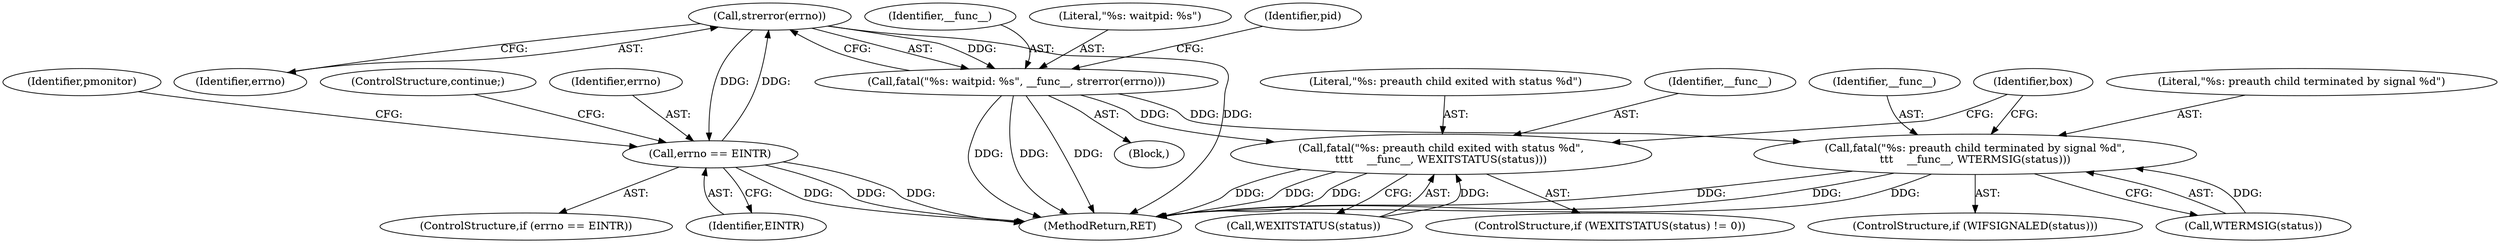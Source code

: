 digraph "0_src_3095060f479b86288e31c79ecbc5131a66bcd2f9_11@API" {
"1000213" [label="(Call,strerror(errno))"];
"1000200" [label="(Call,errno == EINTR)"];
"1000213" [label="(Call,strerror(errno))"];
"1000210" [label="(Call,fatal(\"%s: waitpid: %s\", __func__, strerror(errno)))"];
"1000233" [label="(Call,fatal(\"%s: preauth child exited with status %d\",\n\t\t\t\t    __func__, WEXITSTATUS(status)))"];
"1000242" [label="(Call,fatal(\"%s: preauth child terminated by signal %d\",\n\t\t\t    __func__, WTERMSIG(status)))"];
"1000198" [label="(Block,)"];
"1000199" [label="(ControlStructure,if (errno == EINTR))"];
"1000280" [label="(MethodReturn,RET)"];
"1000212" [label="(Identifier,__func__)"];
"1000211" [label="(Literal,\"%s: waitpid: %s\")"];
"1000200" [label="(Call,errno == EINTR)"];
"1000193" [label="(Identifier,pid)"];
"1000234" [label="(Literal,\"%s: preauth child exited with status %d\")"];
"1000214" [label="(Identifier,errno)"];
"1000235" [label="(Identifier,__func__)"];
"1000213" [label="(Call,strerror(errno))"];
"1000242" [label="(Call,fatal(\"%s: preauth child terminated by signal %d\",\n\t\t\t    __func__, WTERMSIG(status)))"];
"1000233" [label="(Call,fatal(\"%s: preauth child exited with status %d\",\n\t\t\t\t    __func__, WEXITSTATUS(status)))"];
"1000202" [label="(Identifier,EINTR)"];
"1000201" [label="(Identifier,errno)"];
"1000239" [label="(ControlStructure,if (WIFSIGNALED(status)))"];
"1000206" [label="(Identifier,pmonitor)"];
"1000245" [label="(Call,WTERMSIG(status))"];
"1000244" [label="(Identifier,__func__)"];
"1000203" [label="(ControlStructure,continue;)"];
"1000236" [label="(Call,WEXITSTATUS(status))"];
"1000249" [label="(Identifier,box)"];
"1000243" [label="(Literal,\"%s: preauth child terminated by signal %d\")"];
"1000228" [label="(ControlStructure,if (WEXITSTATUS(status) != 0))"];
"1000210" [label="(Call,fatal(\"%s: waitpid: %s\", __func__, strerror(errno)))"];
"1000213" -> "1000210"  [label="AST: "];
"1000213" -> "1000214"  [label="CFG: "];
"1000214" -> "1000213"  [label="AST: "];
"1000210" -> "1000213"  [label="CFG: "];
"1000213" -> "1000280"  [label="DDG: "];
"1000213" -> "1000200"  [label="DDG: "];
"1000213" -> "1000210"  [label="DDG: "];
"1000200" -> "1000213"  [label="DDG: "];
"1000200" -> "1000199"  [label="AST: "];
"1000200" -> "1000202"  [label="CFG: "];
"1000201" -> "1000200"  [label="AST: "];
"1000202" -> "1000200"  [label="AST: "];
"1000203" -> "1000200"  [label="CFG: "];
"1000206" -> "1000200"  [label="CFG: "];
"1000200" -> "1000280"  [label="DDG: "];
"1000200" -> "1000280"  [label="DDG: "];
"1000200" -> "1000280"  [label="DDG: "];
"1000210" -> "1000198"  [label="AST: "];
"1000211" -> "1000210"  [label="AST: "];
"1000212" -> "1000210"  [label="AST: "];
"1000193" -> "1000210"  [label="CFG: "];
"1000210" -> "1000280"  [label="DDG: "];
"1000210" -> "1000280"  [label="DDG: "];
"1000210" -> "1000280"  [label="DDG: "];
"1000210" -> "1000233"  [label="DDG: "];
"1000210" -> "1000242"  [label="DDG: "];
"1000233" -> "1000228"  [label="AST: "];
"1000233" -> "1000236"  [label="CFG: "];
"1000234" -> "1000233"  [label="AST: "];
"1000235" -> "1000233"  [label="AST: "];
"1000236" -> "1000233"  [label="AST: "];
"1000249" -> "1000233"  [label="CFG: "];
"1000233" -> "1000280"  [label="DDG: "];
"1000233" -> "1000280"  [label="DDG: "];
"1000233" -> "1000280"  [label="DDG: "];
"1000236" -> "1000233"  [label="DDG: "];
"1000242" -> "1000239"  [label="AST: "];
"1000242" -> "1000245"  [label="CFG: "];
"1000243" -> "1000242"  [label="AST: "];
"1000244" -> "1000242"  [label="AST: "];
"1000245" -> "1000242"  [label="AST: "];
"1000249" -> "1000242"  [label="CFG: "];
"1000242" -> "1000280"  [label="DDG: "];
"1000242" -> "1000280"  [label="DDG: "];
"1000242" -> "1000280"  [label="DDG: "];
"1000245" -> "1000242"  [label="DDG: "];
}
